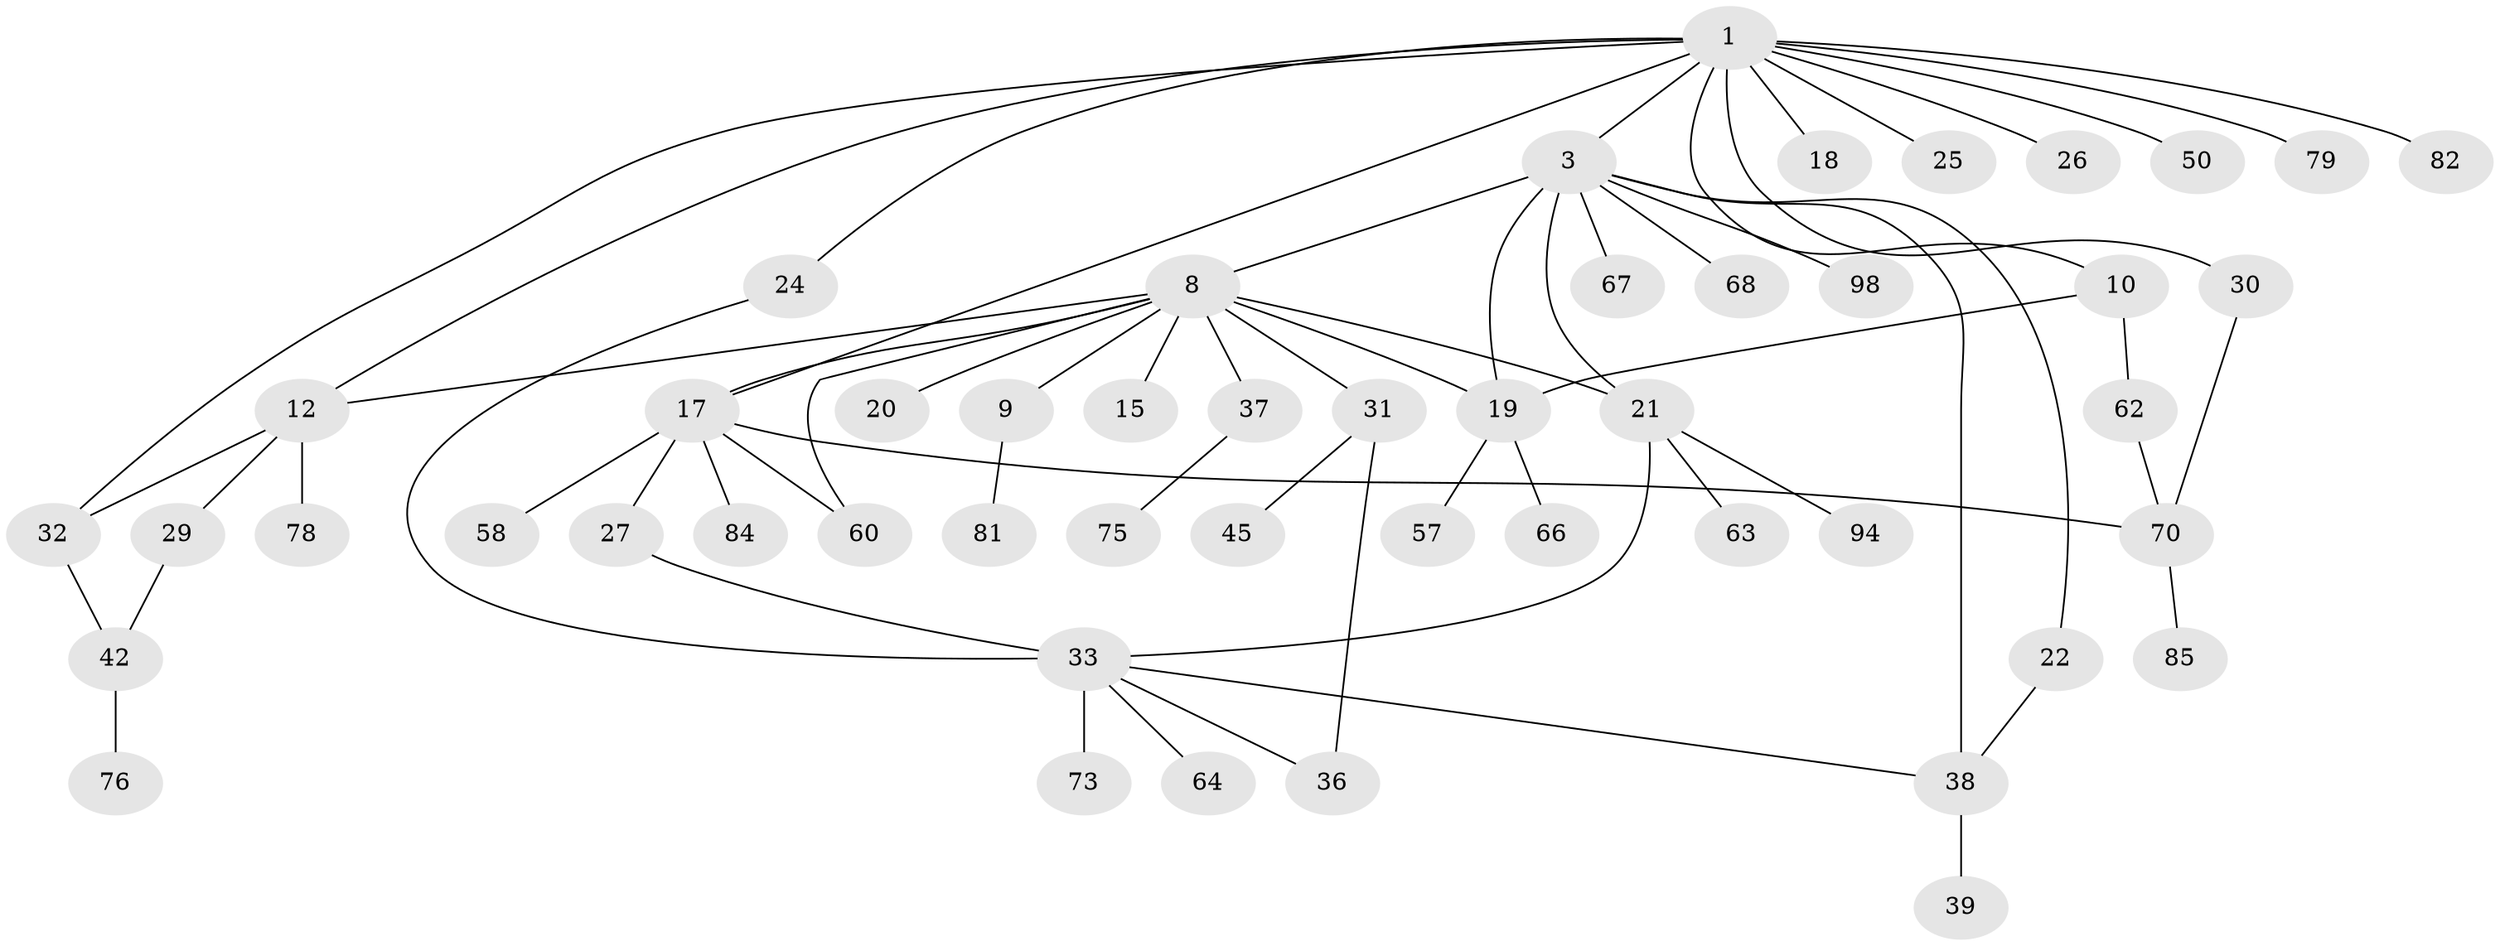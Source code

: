 // original degree distribution, {3: 0.13861386138613863, 5: 0.039603960396039604, 6: 0.009900990099009901, 4: 0.1485148514851485, 7: 0.0297029702970297, 2: 0.22772277227722773, 1: 0.40594059405940597}
// Generated by graph-tools (version 1.1) at 2025/13/03/09/25 04:13:27]
// undirected, 50 vertices, 64 edges
graph export_dot {
graph [start="1"]
  node [color=gray90,style=filled];
  1 [super="+2+7"];
  3 [super="+4+54+11+51"];
  8 [super="+14+13+16"];
  9;
  10 [super="+23"];
  12 [super="+28+43+56"];
  15;
  17 [super="+41"];
  18;
  19 [super="+34"];
  20;
  21 [super="+90+35"];
  22;
  24 [super="+65+44"];
  25;
  26;
  27 [super="+99"];
  29 [super="+83"];
  30 [super="+40"];
  31 [super="+46"];
  32 [super="+48+47+55"];
  33 [super="+61+59+69"];
  36 [super="+52"];
  37;
  38;
  39;
  42 [super="+53"];
  45;
  50;
  57;
  58 [super="+86"];
  60;
  62;
  63;
  64;
  66;
  67 [super="+95+97"];
  68 [super="+71"];
  70 [super="+72"];
  73 [super="+87"];
  75 [super="+92"];
  76 [super="+93"];
  78 [super="+88"];
  79;
  81;
  82;
  84;
  85;
  94;
  98;
  1 -- 25;
  1 -- 3;
  1 -- 12;
  1 -- 79;
  1 -- 50;
  1 -- 82;
  1 -- 24;
  1 -- 26;
  1 -- 30;
  1 -- 10;
  1 -- 18;
  1 -- 17;
  1 -- 32;
  3 -- 22;
  3 -- 8;
  3 -- 67;
  3 -- 21;
  3 -- 98;
  3 -- 68;
  3 -- 38;
  3 -- 19;
  8 -- 9;
  8 -- 17;
  8 -- 19 [weight=2];
  8 -- 20;
  8 -- 60;
  8 -- 15;
  8 -- 31;
  8 -- 21;
  8 -- 12;
  8 -- 37;
  9 -- 81;
  10 -- 19;
  10 -- 62;
  12 -- 32;
  12 -- 29;
  12 -- 78;
  17 -- 27;
  17 -- 58;
  17 -- 70;
  17 -- 60;
  17 -- 84;
  19 -- 57;
  19 -- 66;
  21 -- 33;
  21 -- 94;
  21 -- 63;
  22 -- 38;
  24 -- 33;
  27 -- 33;
  29 -- 42;
  30 -- 70;
  31 -- 45;
  31 -- 36;
  32 -- 42;
  33 -- 36;
  33 -- 38;
  33 -- 64;
  33 -- 73 [weight=3];
  37 -- 75;
  38 -- 39;
  42 -- 76;
  62 -- 70;
  70 -- 85;
}
